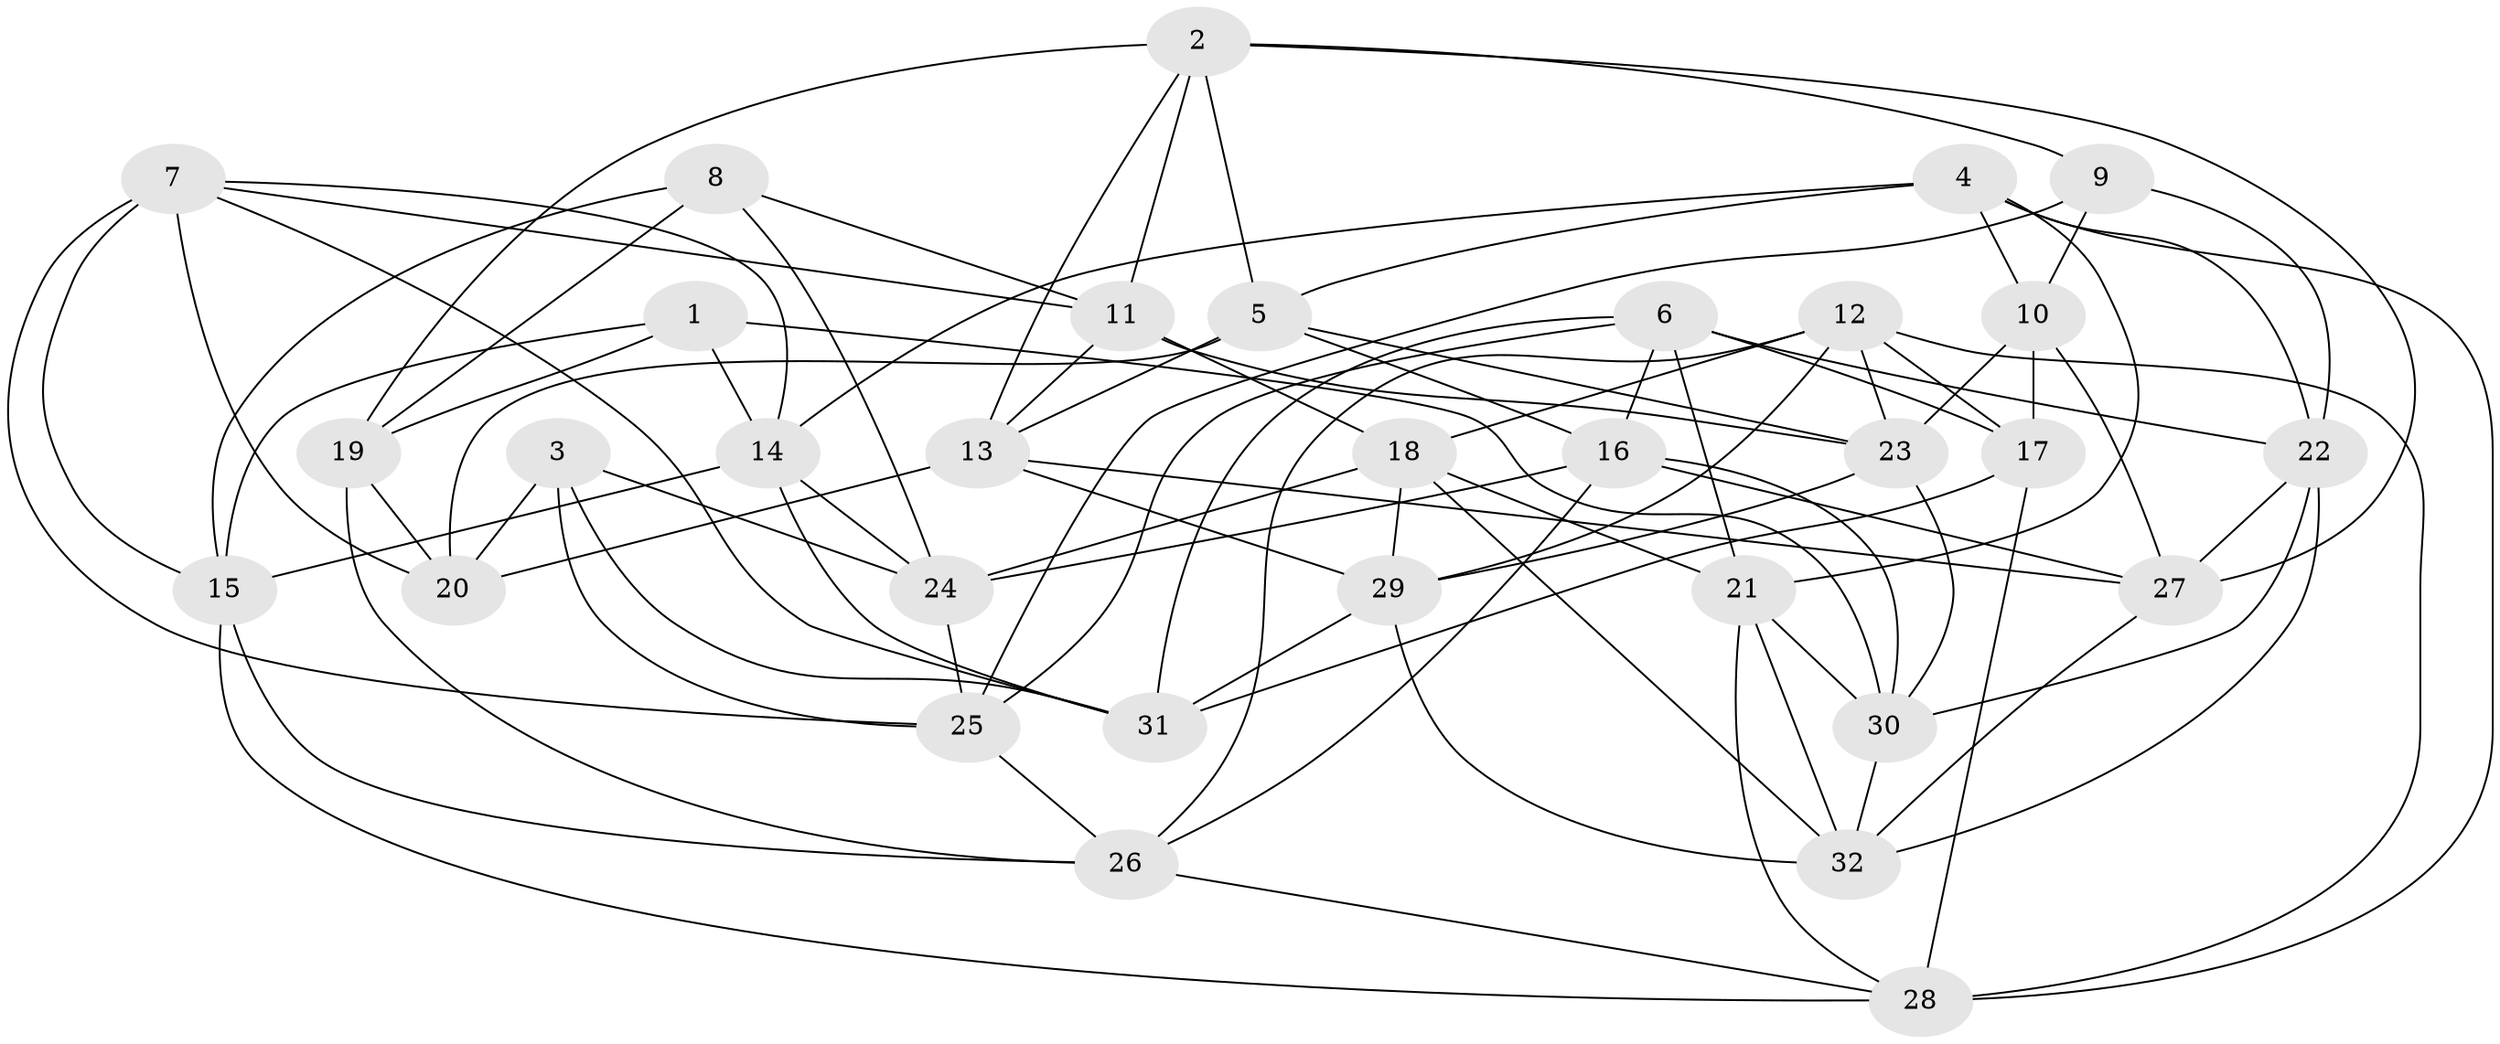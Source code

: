 // original degree distribution, {4: 1.0}
// Generated by graph-tools (version 1.1) at 2025/26/03/09/25 03:26:51]
// undirected, 32 vertices, 90 edges
graph export_dot {
graph [start="1"]
  node [color=gray90,style=filled];
  1;
  2;
  3;
  4;
  5;
  6;
  7;
  8;
  9;
  10;
  11;
  12;
  13;
  14;
  15;
  16;
  17;
  18;
  19;
  20;
  21;
  22;
  23;
  24;
  25;
  26;
  27;
  28;
  29;
  30;
  31;
  32;
  1 -- 14 [weight=1.0];
  1 -- 15 [weight=1.0];
  1 -- 19 [weight=1.0];
  1 -- 30 [weight=1.0];
  2 -- 5 [weight=1.0];
  2 -- 9 [weight=1.0];
  2 -- 11 [weight=1.0];
  2 -- 13 [weight=1.0];
  2 -- 19 [weight=1.0];
  2 -- 27 [weight=1.0];
  3 -- 20 [weight=1.0];
  3 -- 24 [weight=1.0];
  3 -- 25 [weight=1.0];
  3 -- 31 [weight=1.0];
  4 -- 5 [weight=1.0];
  4 -- 10 [weight=1.0];
  4 -- 14 [weight=1.0];
  4 -- 21 [weight=1.0];
  4 -- 22 [weight=1.0];
  4 -- 28 [weight=1.0];
  5 -- 13 [weight=1.0];
  5 -- 16 [weight=1.0];
  5 -- 20 [weight=1.0];
  5 -- 23 [weight=1.0];
  6 -- 16 [weight=1.0];
  6 -- 17 [weight=1.0];
  6 -- 21 [weight=1.0];
  6 -- 22 [weight=1.0];
  6 -- 25 [weight=1.0];
  6 -- 31 [weight=1.0];
  7 -- 11 [weight=1.0];
  7 -- 14 [weight=1.0];
  7 -- 15 [weight=1.0];
  7 -- 20 [weight=1.0];
  7 -- 25 [weight=1.0];
  7 -- 31 [weight=1.0];
  8 -- 11 [weight=1.0];
  8 -- 15 [weight=1.0];
  8 -- 19 [weight=1.0];
  8 -- 24 [weight=1.0];
  9 -- 10 [weight=1.0];
  9 -- 22 [weight=1.0];
  9 -- 25 [weight=1.0];
  10 -- 17 [weight=2.0];
  10 -- 23 [weight=1.0];
  10 -- 27 [weight=1.0];
  11 -- 13 [weight=1.0];
  11 -- 18 [weight=1.0];
  11 -- 23 [weight=1.0];
  12 -- 17 [weight=1.0];
  12 -- 18 [weight=1.0];
  12 -- 23 [weight=1.0];
  12 -- 26 [weight=1.0];
  12 -- 28 [weight=1.0];
  12 -- 29 [weight=1.0];
  13 -- 20 [weight=1.0];
  13 -- 27 [weight=1.0];
  13 -- 29 [weight=1.0];
  14 -- 15 [weight=1.0];
  14 -- 24 [weight=1.0];
  14 -- 31 [weight=1.0];
  15 -- 26 [weight=1.0];
  15 -- 28 [weight=1.0];
  16 -- 24 [weight=1.0];
  16 -- 26 [weight=1.0];
  16 -- 27 [weight=1.0];
  16 -- 30 [weight=1.0];
  17 -- 28 [weight=1.0];
  17 -- 31 [weight=1.0];
  18 -- 21 [weight=1.0];
  18 -- 24 [weight=1.0];
  18 -- 29 [weight=1.0];
  18 -- 32 [weight=1.0];
  19 -- 20 [weight=2.0];
  19 -- 26 [weight=1.0];
  21 -- 28 [weight=1.0];
  21 -- 30 [weight=1.0];
  21 -- 32 [weight=1.0];
  22 -- 27 [weight=1.0];
  22 -- 30 [weight=1.0];
  22 -- 32 [weight=1.0];
  23 -- 29 [weight=1.0];
  23 -- 30 [weight=1.0];
  24 -- 25 [weight=1.0];
  25 -- 26 [weight=1.0];
  26 -- 28 [weight=1.0];
  27 -- 32 [weight=1.0];
  29 -- 31 [weight=1.0];
  29 -- 32 [weight=1.0];
  30 -- 32 [weight=1.0];
}
